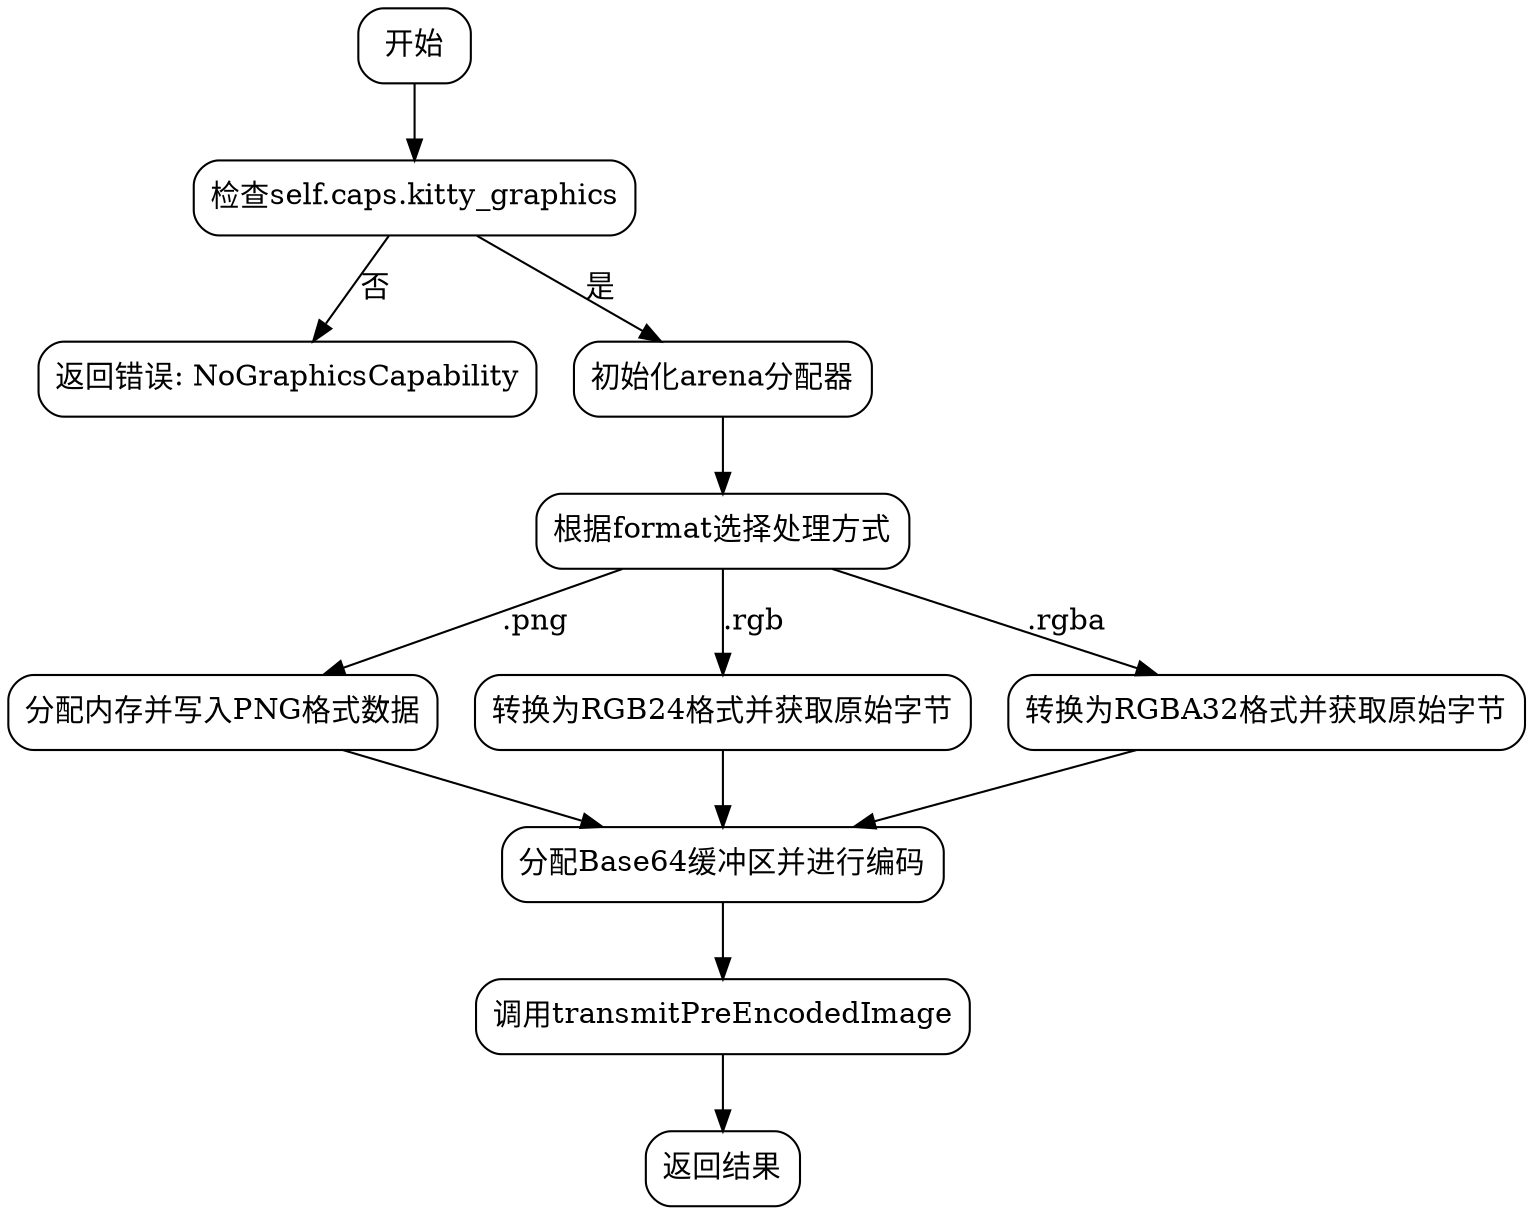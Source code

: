
digraph transmitImage_flow {
    node [shape=rectangle, style=rounded];

    start [label="开始"];
    check_caps [label="检查self.caps.kitty_graphics"];
    error [label="返回错误: NoGraphicsCapability"];
    init_arena [label="初始化arena分配器"];
    format_switch [label="根据format选择处理方式"];
    png_case [label="分配内存并写入PNG格式数据"];
    rgb_case [label="转换为RGB24格式并获取原始字节"];
    rgba_case [label="转换为RGBA32格式并获取原始字节"];
    base64_encode [label="分配Base64缓冲区并进行编码"];
    transmit [label="调用transmitPreEncodedImage"];
    end [label="返回结果"];

    start -> check_caps;
    check_caps -> error [label="否"];
    check_caps -> init_arena [label="是"];
    init_arena -> format_switch;

    format_switch -> png_case [label=".png"];
    format_switch -> rgb_case [label=".rgb"];
    format_switch -> rgba_case [label=".rgba"];

    png_case -> base64_encode;
    rgb_case -> base64_encode;
    rgba_case -> base64_encode;

    base64_encode -> transmit;
    transmit -> end;
}
